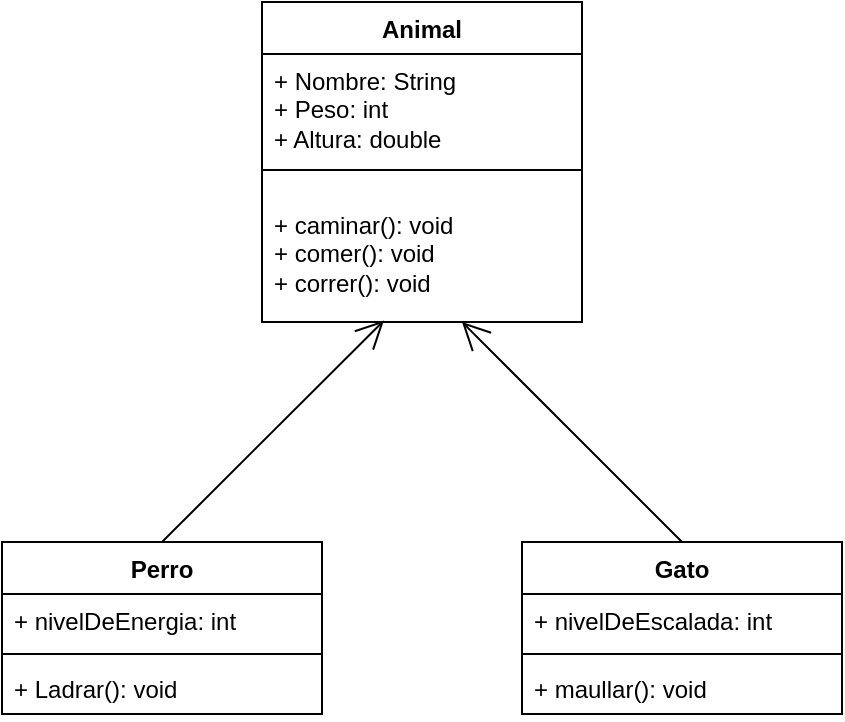 <mxfile version="24.7.17">
  <diagram name="Página-1" id="qUB2gNcE7M4qa6AU1zsA">
    <mxGraphModel dx="700" dy="371" grid="1" gridSize="10" guides="1" tooltips="1" connect="1" arrows="1" fold="1" page="1" pageScale="1" pageWidth="827" pageHeight="1169" math="0" shadow="0">
      <root>
        <mxCell id="0" />
        <mxCell id="1" parent="0" />
        <mxCell id="mq8QGqeVNe4SUowiCqwg-10" value="Animal" style="swimlane;fontStyle=1;align=center;verticalAlign=top;childLayout=stackLayout;horizontal=1;startSize=26;horizontalStack=0;resizeParent=1;resizeParentMax=0;resizeLast=0;collapsible=1;marginBottom=0;whiteSpace=wrap;html=1;" vertex="1" parent="1">
          <mxGeometry x="300" y="40" width="160" height="160" as="geometry" />
        </mxCell>
        <mxCell id="mq8QGqeVNe4SUowiCqwg-11" value="+ Nombre: String&lt;div&gt;+ Peso: int&lt;/div&gt;&lt;div&gt;+ Altura: double&lt;/div&gt;" style="text;strokeColor=none;fillColor=none;align=left;verticalAlign=top;spacingLeft=4;spacingRight=4;overflow=hidden;rotatable=0;points=[[0,0.5],[1,0.5]];portConstraint=eastwest;whiteSpace=wrap;html=1;" vertex="1" parent="mq8QGqeVNe4SUowiCqwg-10">
          <mxGeometry y="26" width="160" height="44" as="geometry" />
        </mxCell>
        <mxCell id="mq8QGqeVNe4SUowiCqwg-12" value="" style="line;strokeWidth=1;fillColor=none;align=left;verticalAlign=middle;spacingTop=-1;spacingLeft=3;spacingRight=3;rotatable=0;labelPosition=right;points=[];portConstraint=eastwest;strokeColor=inherit;" vertex="1" parent="mq8QGqeVNe4SUowiCqwg-10">
          <mxGeometry y="70" width="160" height="28" as="geometry" />
        </mxCell>
        <mxCell id="mq8QGqeVNe4SUowiCqwg-13" value="+ caminar(): void&lt;div&gt;+ comer(): void&lt;/div&gt;&lt;div&gt;+ correr(): void&lt;/div&gt;" style="text;strokeColor=none;fillColor=none;align=left;verticalAlign=top;spacingLeft=4;spacingRight=4;overflow=hidden;rotatable=0;points=[[0,0.5],[1,0.5]];portConstraint=eastwest;whiteSpace=wrap;html=1;" vertex="1" parent="mq8QGqeVNe4SUowiCqwg-10">
          <mxGeometry y="98" width="160" height="62" as="geometry" />
        </mxCell>
        <mxCell id="mq8QGqeVNe4SUowiCqwg-14" value="Perro" style="swimlane;fontStyle=1;align=center;verticalAlign=top;childLayout=stackLayout;horizontal=1;startSize=26;horizontalStack=0;resizeParent=1;resizeParentMax=0;resizeLast=0;collapsible=1;marginBottom=0;whiteSpace=wrap;html=1;" vertex="1" parent="1">
          <mxGeometry x="170" y="310" width="160" height="86" as="geometry" />
        </mxCell>
        <mxCell id="mq8QGqeVNe4SUowiCqwg-15" value="+ nivelDeEnergia: int" style="text;strokeColor=none;fillColor=none;align=left;verticalAlign=top;spacingLeft=4;spacingRight=4;overflow=hidden;rotatable=0;points=[[0,0.5],[1,0.5]];portConstraint=eastwest;whiteSpace=wrap;html=1;" vertex="1" parent="mq8QGqeVNe4SUowiCqwg-14">
          <mxGeometry y="26" width="160" height="26" as="geometry" />
        </mxCell>
        <mxCell id="mq8QGqeVNe4SUowiCqwg-16" value="" style="line;strokeWidth=1;fillColor=none;align=left;verticalAlign=middle;spacingTop=-1;spacingLeft=3;spacingRight=3;rotatable=0;labelPosition=right;points=[];portConstraint=eastwest;strokeColor=inherit;" vertex="1" parent="mq8QGqeVNe4SUowiCqwg-14">
          <mxGeometry y="52" width="160" height="8" as="geometry" />
        </mxCell>
        <mxCell id="mq8QGqeVNe4SUowiCqwg-17" value="+ Ladrar(): void" style="text;strokeColor=none;fillColor=none;align=left;verticalAlign=top;spacingLeft=4;spacingRight=4;overflow=hidden;rotatable=0;points=[[0,0.5],[1,0.5]];portConstraint=eastwest;whiteSpace=wrap;html=1;" vertex="1" parent="mq8QGqeVNe4SUowiCqwg-14">
          <mxGeometry y="60" width="160" height="26" as="geometry" />
        </mxCell>
        <mxCell id="mq8QGqeVNe4SUowiCqwg-18" value="Gato" style="swimlane;fontStyle=1;align=center;verticalAlign=top;childLayout=stackLayout;horizontal=1;startSize=26;horizontalStack=0;resizeParent=1;resizeParentMax=0;resizeLast=0;collapsible=1;marginBottom=0;whiteSpace=wrap;html=1;" vertex="1" parent="1">
          <mxGeometry x="430" y="310" width="160" height="86" as="geometry" />
        </mxCell>
        <mxCell id="mq8QGqeVNe4SUowiCqwg-19" value="+ nivelDeEscalada: int" style="text;strokeColor=none;fillColor=none;align=left;verticalAlign=top;spacingLeft=4;spacingRight=4;overflow=hidden;rotatable=0;points=[[0,0.5],[1,0.5]];portConstraint=eastwest;whiteSpace=wrap;html=1;" vertex="1" parent="mq8QGqeVNe4SUowiCqwg-18">
          <mxGeometry y="26" width="160" height="26" as="geometry" />
        </mxCell>
        <mxCell id="mq8QGqeVNe4SUowiCqwg-20" value="" style="line;strokeWidth=1;fillColor=none;align=left;verticalAlign=middle;spacingTop=-1;spacingLeft=3;spacingRight=3;rotatable=0;labelPosition=right;points=[];portConstraint=eastwest;strokeColor=inherit;" vertex="1" parent="mq8QGqeVNe4SUowiCqwg-18">
          <mxGeometry y="52" width="160" height="8" as="geometry" />
        </mxCell>
        <mxCell id="mq8QGqeVNe4SUowiCqwg-21" value="+ maullar(): void" style="text;strokeColor=none;fillColor=none;align=left;verticalAlign=top;spacingLeft=4;spacingRight=4;overflow=hidden;rotatable=0;points=[[0,0.5],[1,0.5]];portConstraint=eastwest;whiteSpace=wrap;html=1;" vertex="1" parent="mq8QGqeVNe4SUowiCqwg-18">
          <mxGeometry y="60" width="160" height="26" as="geometry" />
        </mxCell>
        <mxCell id="mq8QGqeVNe4SUowiCqwg-22" value="" style="endArrow=open;endFill=1;endSize=12;html=1;rounded=0;entryX=0.381;entryY=0.988;entryDx=0;entryDy=0;entryPerimeter=0;exitX=0.5;exitY=0;exitDx=0;exitDy=0;" edge="1" parent="1" source="mq8QGqeVNe4SUowiCqwg-14" target="mq8QGqeVNe4SUowiCqwg-13">
          <mxGeometry width="160" relative="1" as="geometry">
            <mxPoint x="310" y="260" as="sourcePoint" />
            <mxPoint x="470" y="260" as="targetPoint" />
          </mxGeometry>
        </mxCell>
        <mxCell id="mq8QGqeVNe4SUowiCqwg-23" value="" style="endArrow=open;endFill=1;endSize=12;html=1;rounded=0;exitX=0.5;exitY=0;exitDx=0;exitDy=0;" edge="1" parent="1" source="mq8QGqeVNe4SUowiCqwg-18">
          <mxGeometry width="160" relative="1" as="geometry">
            <mxPoint x="310" y="260" as="sourcePoint" />
            <mxPoint x="400" y="200" as="targetPoint" />
          </mxGeometry>
        </mxCell>
      </root>
    </mxGraphModel>
  </diagram>
</mxfile>
